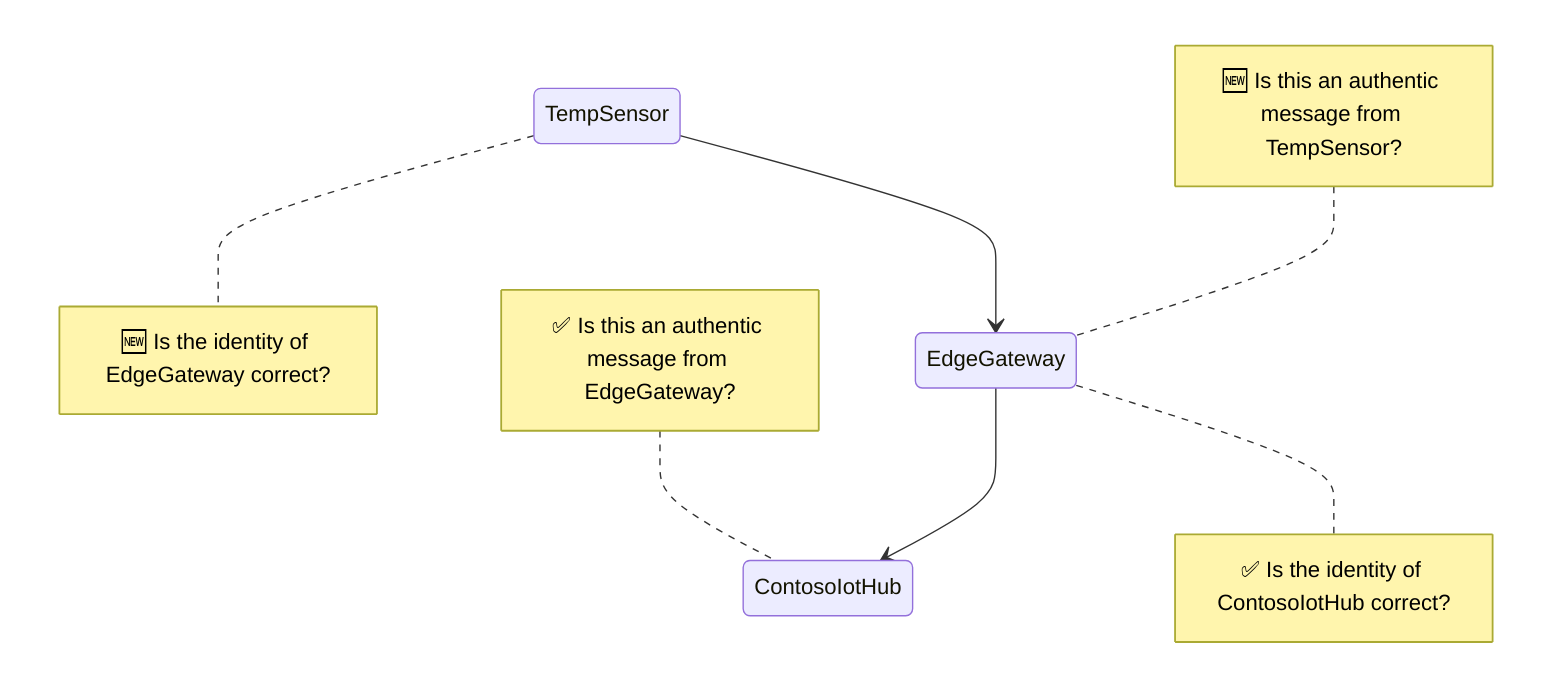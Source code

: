 stateDiagram-v2
    TempSensor
    note right of TempSensor: 🆕 Is the identity of EdgeGateway correct?

    TempSensor --> EdgeGateway
    note left of EdgeGateway: 🆕 Is this an authentic message from TempSensor?
    note right of EdgeGateway: ✅ Is the identity of ContosoIotHub correct?

    EdgeGateway --> ContosoIotHub
    note left of ContosoIotHub: ✅ Is this an authentic message from EdgeGateway?